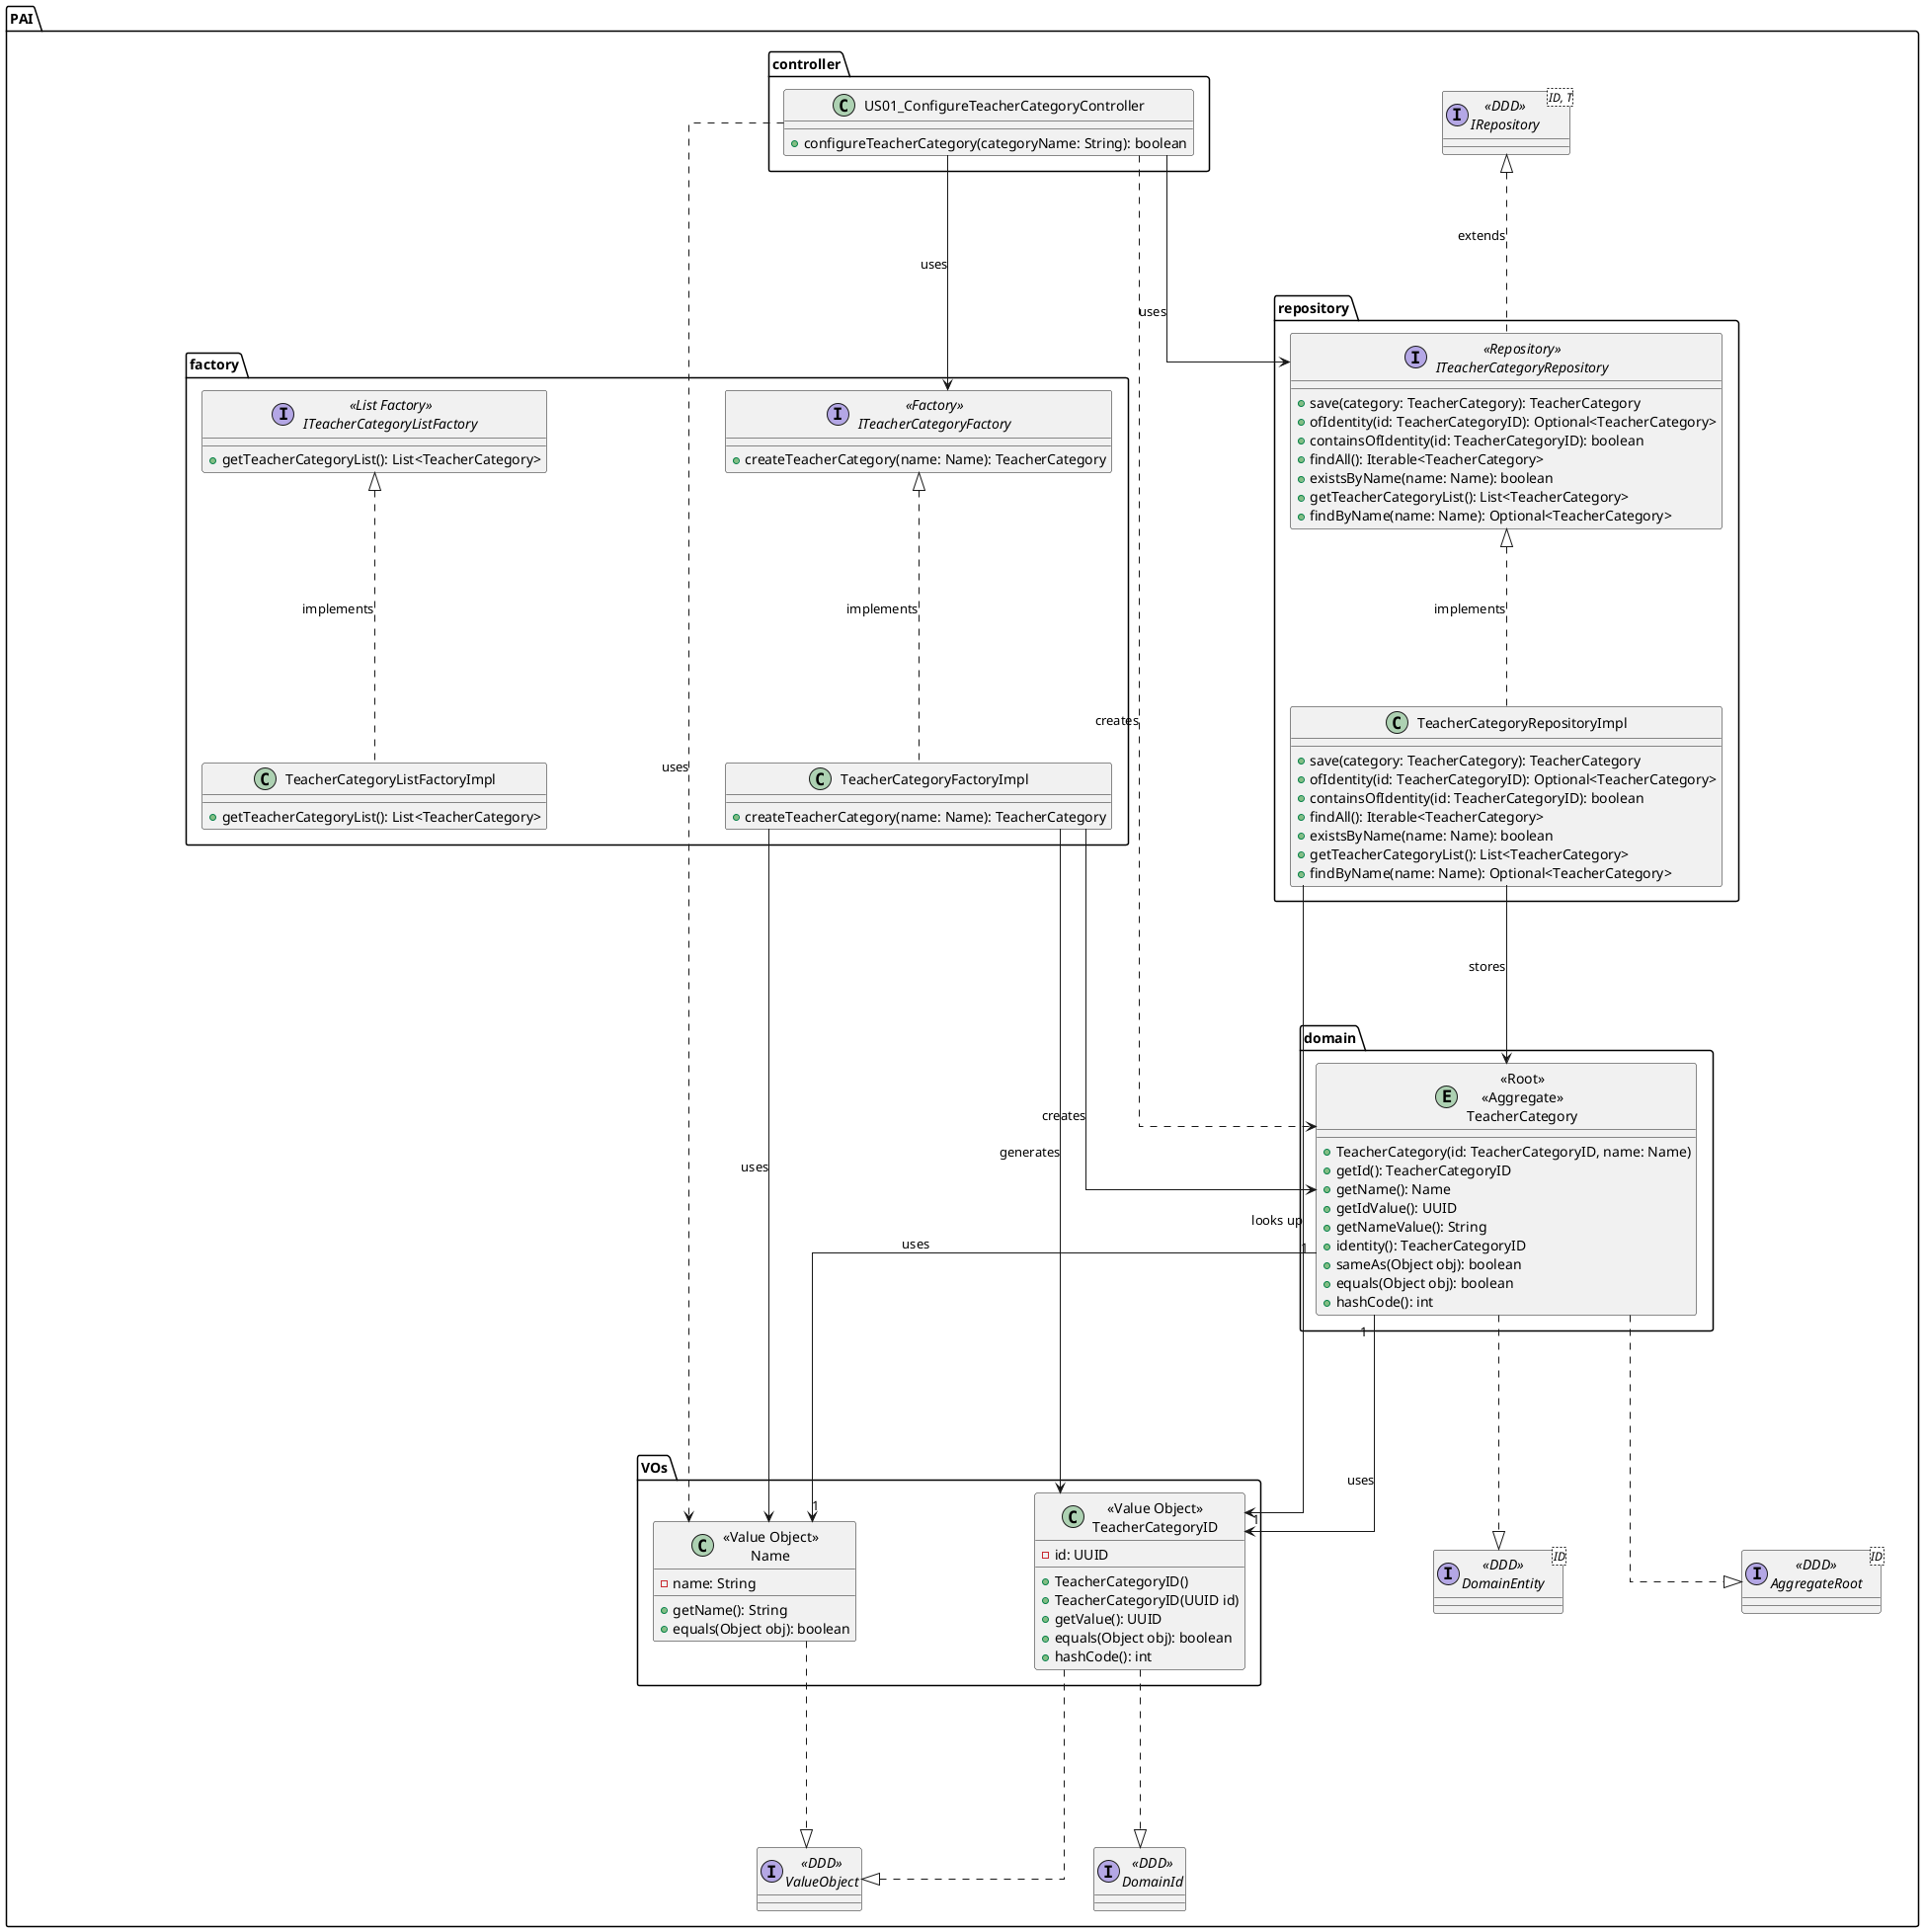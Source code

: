 @startuml

skinparam ranksep 180
skinparam linetype ortho
skinparam nodesep 180

package "PAI" {

  ' ======= DDD Base Interfaces =======
  interface "<<DDD>>\nAggregateRoot<ID>" as IAggregateRoot
  interface "<<DDD>>\nDomainEntity<ID>" as IDomainEntity
  interface "<<DDD>>\nValueObject" as IValueObject
  interface "<<DDD>>\nDomainId" as IDomainId
  interface "<<DDD>>\nIRepository<ID, T>" as IRepository

  ' ======= AGGREGATE =======
  package "domain" {
    entity "<<Root>>\n<<Aggregate>>\nTeacherCategory" as TCA {
        + TeacherCategory(id: TeacherCategoryID, name: Name)
        + getId(): TeacherCategoryID
        + getName(): Name
        + getIdValue(): UUID
        + getNameValue(): String
        + identity(): TeacherCategoryID
        + sameAs(Object obj): boolean
        + equals(Object obj): boolean
        + hashCode(): int
    }
  }

  package "VOs" {
    class "<<Value Object>>\nName" as VOName {
        - name: String
        + getName(): String
        + equals(Object obj): boolean
    }

    class "<<Value Object>>\nTeacherCategoryID" as VOId {
        - id: UUID
        + TeacherCategoryID()
        + TeacherCategoryID(UUID id)
        + getValue(): UUID
        + equals(Object obj): boolean
        + hashCode(): int
    }

    VOId ..|> IDomainId
    VOId ..|> IValueObject
    VOName ..|> IValueObject
  }

  ' Associations
  TCA "1" --> "1" VOName : uses
  TCA "1" --> "1" VOId : uses
  TCA ..|> IAggregateRoot
  TCA ..|> IDomainEntity

  ' ======= FACTORY =======
  package "factory" {
    interface "<<Factory>>\nITeacherCategoryFactory" as IFactory {
        + createTeacherCategory(name: Name): TeacherCategory
    }

    class "TeacherCategoryFactoryImpl" as FactoryImpl {
        + createTeacherCategory(name: Name): TeacherCategory
    }

    IFactory <|.. FactoryImpl : implements
    FactoryImpl --> TCA : creates
    FactoryImpl --> VOName : uses
    FactoryImpl --> VOId : generates

    interface "<<List Factory>>\nITeacherCategoryListFactory" as IListFactory {
        + getTeacherCategoryList(): List<TeacherCategory>
    }

    class "TeacherCategoryListFactoryImpl" as ListFactoryImpl {
        + getTeacherCategoryList(): List<TeacherCategory>
    }

    IListFactory <|.. ListFactoryImpl : implements
  }

  ' ======= REPOSITORY =======
  package "repository" {
    interface "<<Repository>>\nITeacherCategoryRepository" as IRepo {
        + save(category: TeacherCategory): TeacherCategory
        + ofIdentity(id: TeacherCategoryID): Optional<TeacherCategory>
        + containsOfIdentity(id: TeacherCategoryID): boolean
        + findAll(): Iterable<TeacherCategory>
        + existsByName(name: Name): boolean
        + getTeacherCategoryList(): List<TeacherCategory>
        + findByName(name: Name): Optional<TeacherCategory>
    }

    class "TeacherCategoryRepositoryImpl" as RepoImpl {
        + save(category: TeacherCategory): TeacherCategory
        + ofIdentity(id: TeacherCategoryID): Optional<TeacherCategory>
        + containsOfIdentity(id: TeacherCategoryID): boolean
        + findAll(): Iterable<TeacherCategory>
        + existsByName(name: Name): boolean
        + getTeacherCategoryList(): List<TeacherCategory>
        + findByName(name: Name): Optional<TeacherCategory>
    }

    IRepository <|.. IRepo : extends
    IRepo <|.. RepoImpl : implements

    RepoImpl --> TCA : stores
    RepoImpl --> VOId : looks up
  }

  ' ======= CONTROLLER =======
  package "controller" {
    class "US01_ConfigureTeacherCategoryController" as Controller {
        + configureTeacherCategory(categoryName: String): boolean
    }

    Controller --> IRepo : uses
    Controller --> IFactory : uses
    Controller ..> TCA : creates
    Controller ..> VOName : uses
  }
}

@enduml